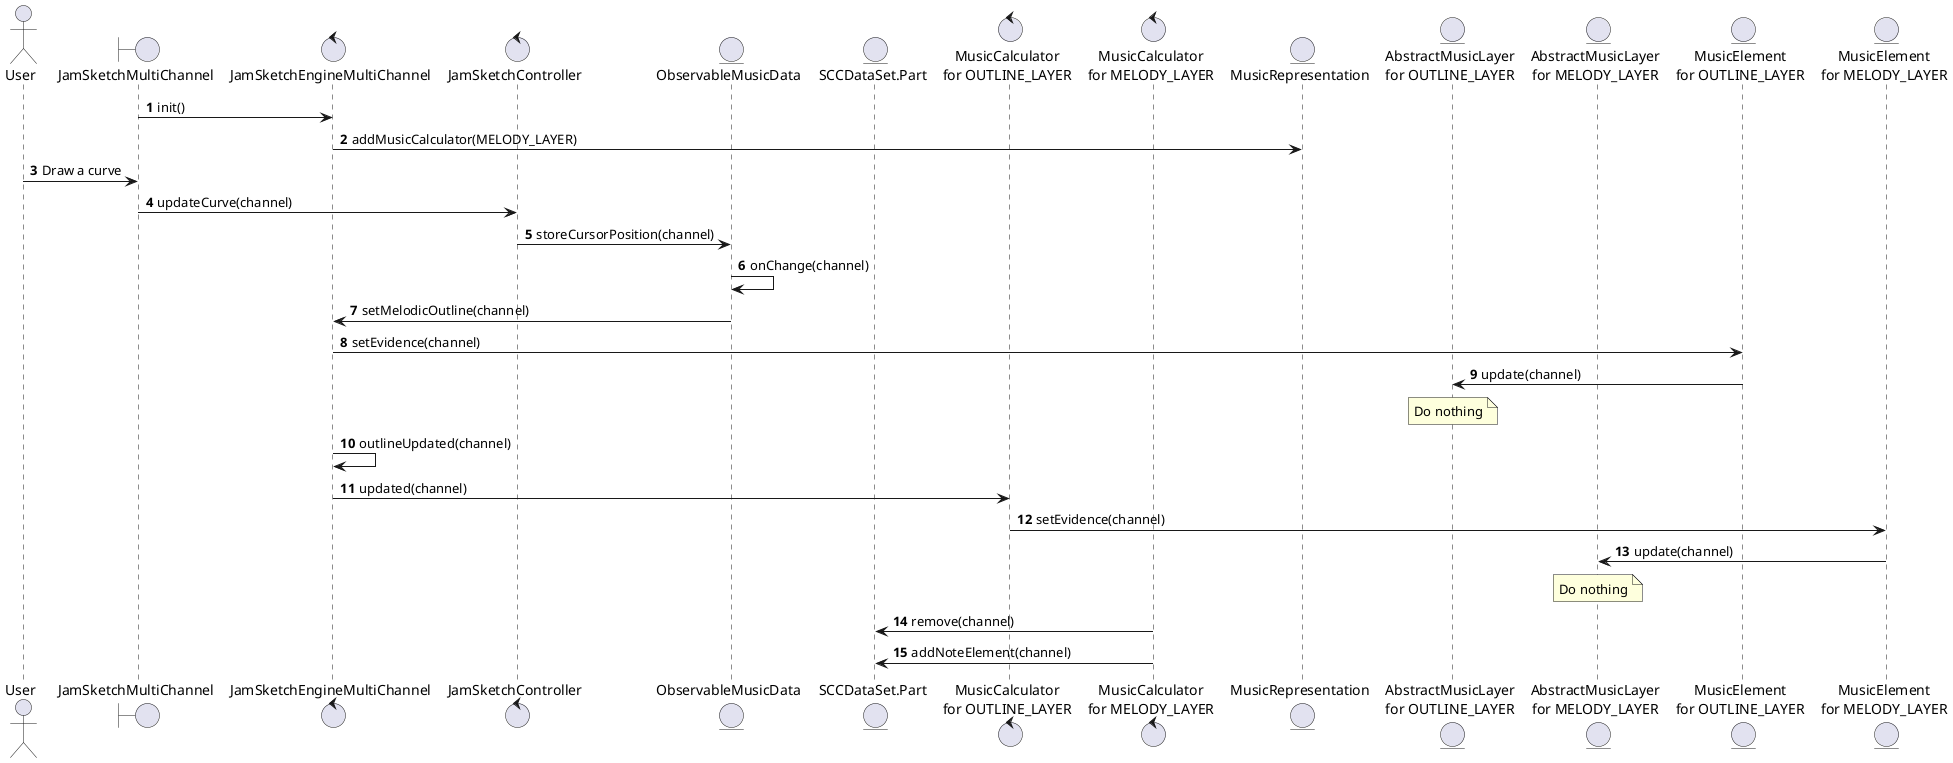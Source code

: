 @startuml
'https://plantuml.com/sequence-diagram

autonumber

actor User
boundary JamSketchMultiChannel
control JamSketchEngineMultiChannel
control JamSketchController
entity ObservableMusicData
entity SCCDataSet.Part
control "MusicCalculator\nfor OUTLINE_LAYER"
control "MusicCalculator\nfor MELODY_LAYER"
entity MusicRepresentation
entity "AbstractMusicLayer\nfor OUTLINE_LAYER"
entity "AbstractMusicLayer\nfor MELODY_LAYER"
entity "MusicElement\nfor OUTLINE_LAYER"
entity "MusicElement\nfor MELODY_LAYER"

JamSketchMultiChannel -> JamSketchEngineMultiChannel: init()
JamSketchEngineMultiChannel -> MusicRepresentation: addMusicCalculator(MELODY_LAYER)
User -> JamSketchMultiChannel: Draw a curve
JamSketchMultiChannel -> JamSketchController: updateCurve(channel)
JamSketchController -> ObservableMusicData: storeCursorPosition(channel)
ObservableMusicData -> ObservableMusicData: onChange(channel)
ObservableMusicData -> JamSketchEngineMultiChannel: setMelodicOutline(channel)
JamSketchEngineMultiChannel -> "MusicElement\nfor OUTLINE_LAYER": setEvidence(channel)
"MusicElement\nfor OUTLINE_LAYER" -> "AbstractMusicLayer\nfor OUTLINE_LAYER": update(channel)
note over "AbstractMusicLayer\nfor OUTLINE_LAYER"
    Do nothing
end note
JamSketchEngineMultiChannel -> JamSketchEngineMultiChannel: outlineUpdated(channel)
JamSketchEngineMultiChannel -> "MusicCalculator\nfor OUTLINE_LAYER": updated(channel)
'MusicElement -> MusicElement: parent()
"MusicCalculator\nfor OUTLINE_LAYER" -> "MusicElement\nfor MELODY_LAYER": setEvidence(channel)
"MusicElement\nfor MELODY_LAYER" -> "AbstractMusicLayer\nfor MELODY_LAYER": update(channel)
note over "AbstractMusicLayer\nfor MELODY_LAYER"
    Do nothing
end note
'"AbstractMusicLayer\nfor MELODY_LAYER" -> "MusicCalculator\nfor MELODY_LAYER": updated(channel)
"MusicCalculator\nfor MELODY_LAYER" -> SCCDataSet.Part: remove(channel)
"MusicCalculator\nfor MELODY_LAYER" -> SCCDataSet.Part: addNoteElement(channel)
'AbstractMusicLayer -> "MusicCalculator\nfor MELODY_LAYER": updated()

'JamSketchEngineSimple -> JamSketchEngineSimple: outlineUpdated(measure, tick)

@enduml